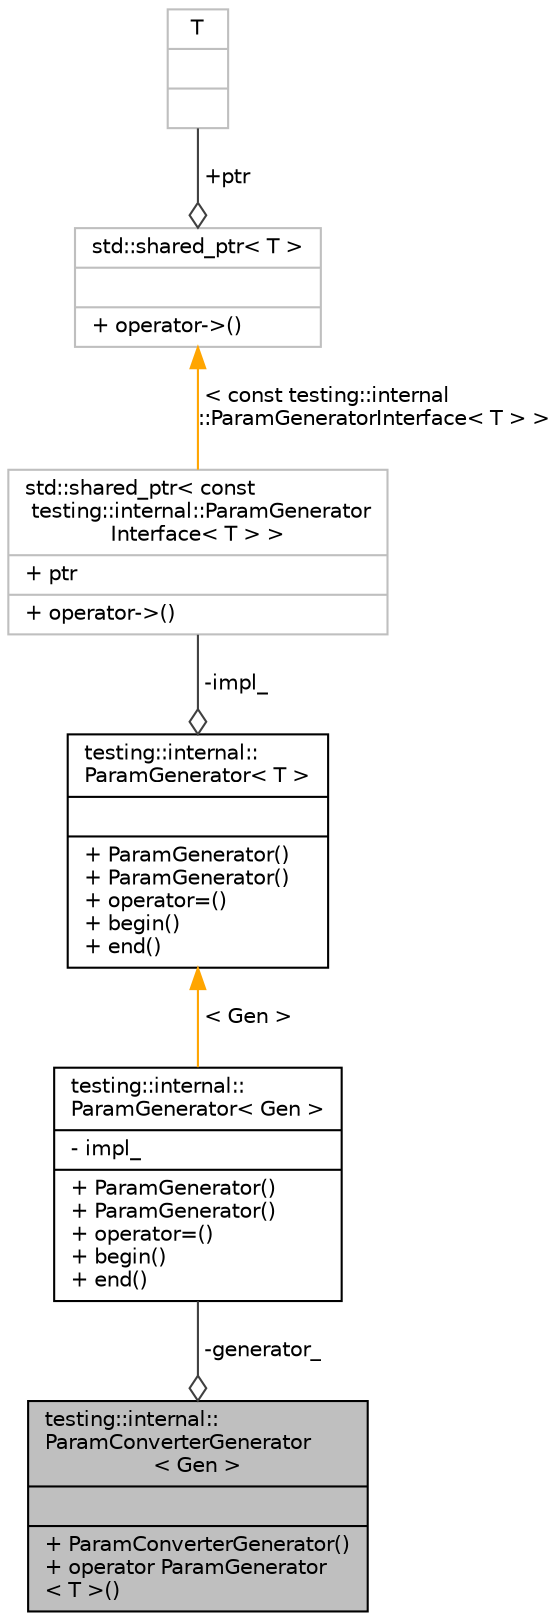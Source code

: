 digraph "testing::internal::ParamConverterGenerator&lt; Gen &gt;"
{
 // LATEX_PDF_SIZE
  bgcolor="transparent";
  edge [fontname="Helvetica",fontsize="10",labelfontname="Helvetica",labelfontsize="10"];
  node [fontname="Helvetica",fontsize="10",shape=record];
  Node1 [label="{testing::internal::\lParamConverterGenerator\l\< Gen \>\n||+ ParamConverterGenerator()\l+ operator ParamGenerator\l\< T \>()\l}",height=0.2,width=0.4,color="black", fillcolor="grey75", style="filled", fontcolor="black",tooltip=" "];
  Node2 -> Node1 [color="grey25",fontsize="10",style="solid",label=" -generator_" ,arrowhead="odiamond",fontname="Helvetica"];
  Node2 [label="{testing::internal::\lParamGenerator\< Gen \>\n|- impl_\l|+ ParamGenerator()\l+ ParamGenerator()\l+ operator=()\l+ begin()\l+ end()\l}",height=0.2,width=0.4,color="black",URL="$classtesting_1_1internal_1_1ParamGenerator.html",tooltip=" "];
  Node3 -> Node2 [dir="back",color="orange",fontsize="10",style="solid",label=" \< Gen \>" ,fontname="Helvetica"];
  Node3 [label="{testing::internal::\lParamGenerator\< T \>\n||+ ParamGenerator()\l+ ParamGenerator()\l+ operator=()\l+ begin()\l+ end()\l}",height=0.2,width=0.4,color="black",URL="$classtesting_1_1internal_1_1ParamGenerator.html",tooltip=" "];
  Node4 -> Node3 [color="grey25",fontsize="10",style="solid",label=" -impl_" ,arrowhead="odiamond",fontname="Helvetica"];
  Node4 [label="{std::shared_ptr\< const\l testing::internal::ParamGenerator\lInterface\< T \> \>\n|+ ptr\l|+ operator-\>()\l}",height=0.2,width=0.4,color="grey75",tooltip=" "];
  Node5 -> Node4 [dir="back",color="orange",fontsize="10",style="solid",label=" \< const testing::internal\l::ParamGeneratorInterface\< T \> \>" ,fontname="Helvetica"];
  Node5 [label="{std::shared_ptr\< T \>\n||+ operator-\>()\l}",height=0.2,width=0.4,color="grey75",tooltip=" "];
  Node6 -> Node5 [color="grey25",fontsize="10",style="solid",label=" +ptr" ,arrowhead="odiamond",fontname="Helvetica"];
  Node6 [label="{T\n||}",height=0.2,width=0.4,color="grey75",tooltip=" "];
}
